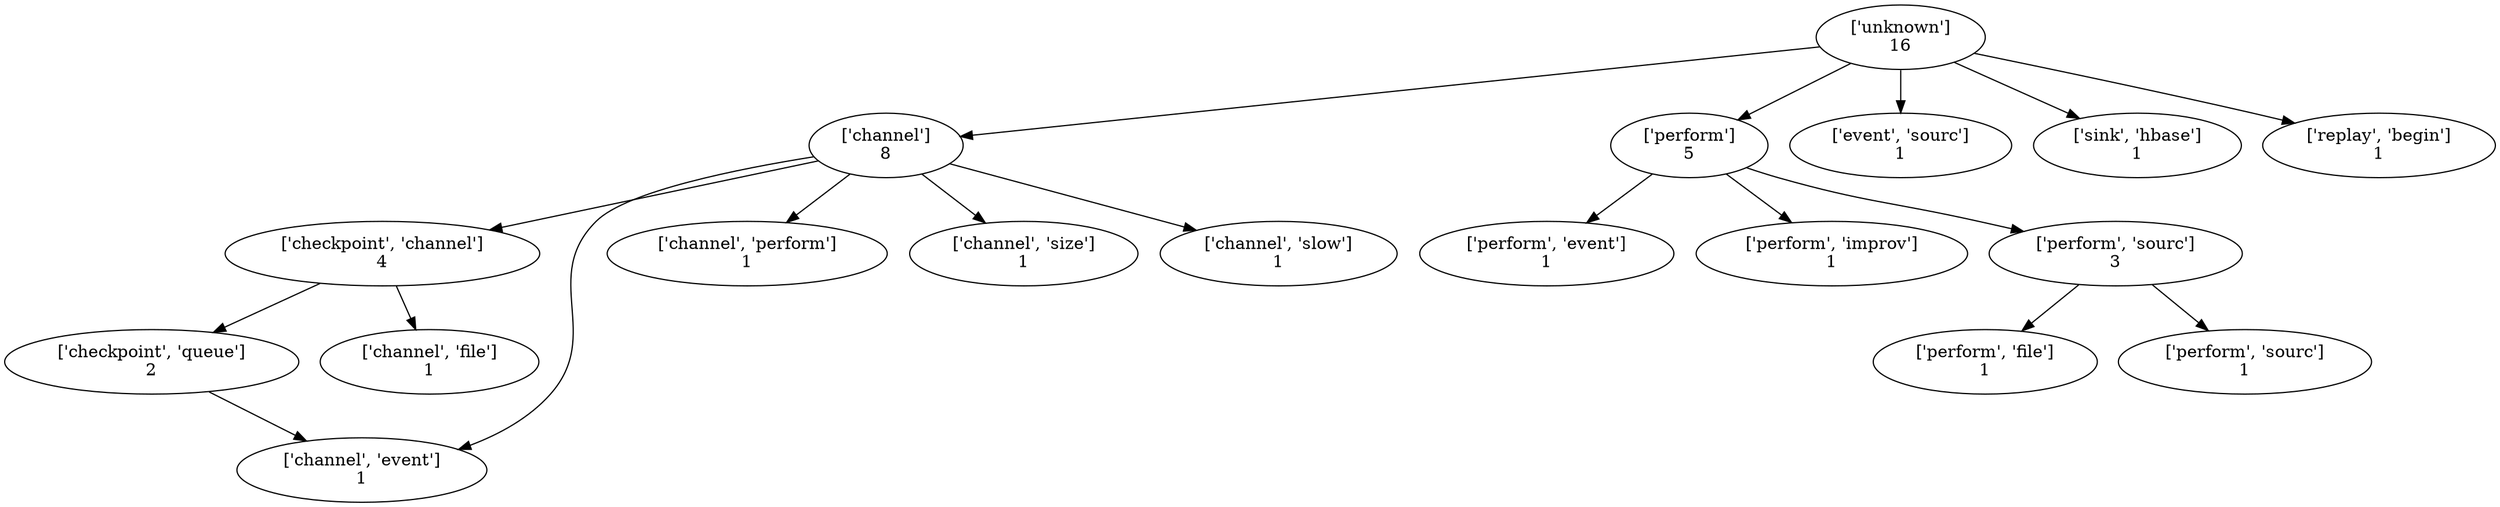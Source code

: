 strict digraph  {
	"['unknown']
16" -> "['channel']
8";
	"['unknown']
16" -> "['perform']
5";
	"['unknown']
16" -> "['event', 'sourc']
1";
	"['unknown']
16" -> "['sink', 'hbase']
1";
	"['unknown']
16" -> "['replay', 'begin']
1";
	"['channel']
8" -> "['checkpoint', 'channel']
4";
	"['channel']
8" -> "['channel', 'event']
1";
	"['channel']
8" -> "['channel', 'perform']
1";
	"['channel']
8" -> "['channel', 'size']
1";
	"['channel']
8" -> "['channel', 'slow']
1";
	"['perform']
5" -> "['perform', 'event']
1";
	"['perform']
5" -> "['perform', 'improv']
1";
	"['perform']
5" -> "['perform', 'sourc']
3";
	"['checkpoint', 'channel']
4" -> "['checkpoint', 'queue']
2";
	"['checkpoint', 'channel']
4" -> "['channel', 'file']
1";
	"['perform', 'sourc']
3" -> "['perform', 'file']
1";
	"['perform', 'sourc']
3" -> "['perform', 'sourc']
1";
	"['checkpoint', 'queue']
2" -> "['channel', 'event']
1";
}
